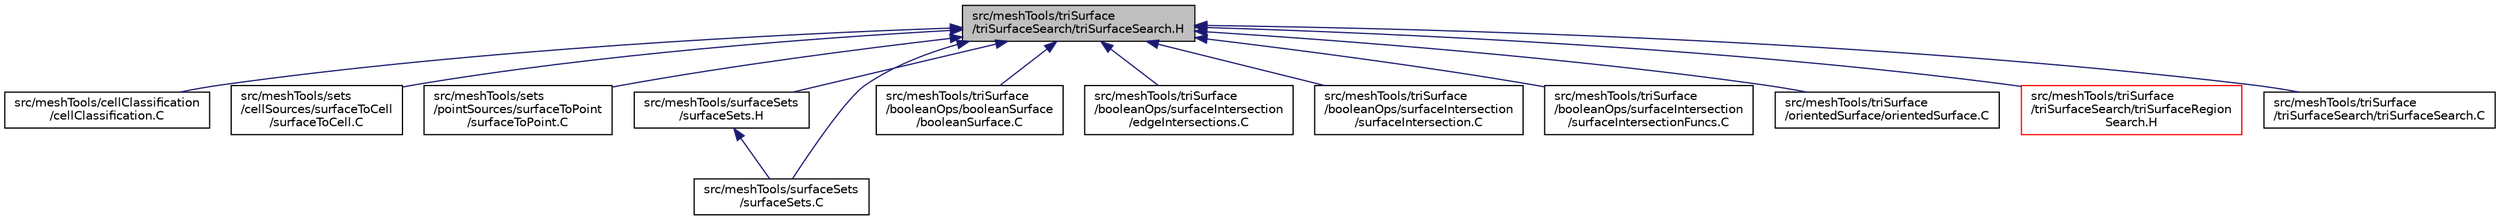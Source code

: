digraph "src/meshTools/triSurface/triSurfaceSearch/triSurfaceSearch.H"
{
  bgcolor="transparent";
  edge [fontname="Helvetica",fontsize="10",labelfontname="Helvetica",labelfontsize="10"];
  node [fontname="Helvetica",fontsize="10",shape=record];
  Node1 [label="src/meshTools/triSurface\l/triSurfaceSearch/triSurfaceSearch.H",height=0.2,width=0.4,color="black", fillcolor="grey75", style="filled", fontcolor="black"];
  Node1 -> Node2 [dir="back",color="midnightblue",fontsize="10",style="solid",fontname="Helvetica"];
  Node2 [label="src/meshTools/cellClassification\l/cellClassification.C",height=0.2,width=0.4,color="black",URL="$a07520.html"];
  Node1 -> Node3 [dir="back",color="midnightblue",fontsize="10",style="solid",fontname="Helvetica"];
  Node3 [label="src/meshTools/sets\l/cellSources/surfaceToCell\l/surfaceToCell.C",height=0.2,width=0.4,color="black",URL="$a07698.html"];
  Node1 -> Node4 [dir="back",color="midnightblue",fontsize="10",style="solid",fontname="Helvetica"];
  Node4 [label="src/meshTools/sets\l/pointSources/surfaceToPoint\l/surfaceToPoint.C",height=0.2,width=0.4,color="black",URL="$a07748.html"];
  Node1 -> Node5 [dir="back",color="midnightblue",fontsize="10",style="solid",fontname="Helvetica"];
  Node5 [label="src/meshTools/surfaceSets\l/surfaceSets.H",height=0.2,width=0.4,color="black",URL="$a07772.html"];
  Node5 -> Node6 [dir="back",color="midnightblue",fontsize="10",style="solid",fontname="Helvetica"];
  Node6 [label="src/meshTools/surfaceSets\l/surfaceSets.C",height=0.2,width=0.4,color="black",URL="$a07771.html"];
  Node1 -> Node6 [dir="back",color="midnightblue",fontsize="10",style="solid",fontname="Helvetica"];
  Node1 -> Node7 [dir="back",color="midnightblue",fontsize="10",style="solid",fontname="Helvetica"];
  Node7 [label="src/meshTools/triSurface\l/booleanOps/booleanSurface\l/booleanSurface.C",height=0.2,width=0.4,color="black",URL="$a07775.html"];
  Node1 -> Node8 [dir="back",color="midnightblue",fontsize="10",style="solid",fontname="Helvetica"];
  Node8 [label="src/meshTools/triSurface\l/booleanOps/surfaceIntersection\l/edgeIntersections.C",height=0.2,width=0.4,color="black",URL="$a07781.html"];
  Node1 -> Node9 [dir="back",color="midnightblue",fontsize="10",style="solid",fontname="Helvetica"];
  Node9 [label="src/meshTools/triSurface\l/booleanOps/surfaceIntersection\l/surfaceIntersection.C",height=0.2,width=0.4,color="black",URL="$a07783.html"];
  Node1 -> Node10 [dir="back",color="midnightblue",fontsize="10",style="solid",fontname="Helvetica"];
  Node10 [label="src/meshTools/triSurface\l/booleanOps/surfaceIntersection\l/surfaceIntersectionFuncs.C",height=0.2,width=0.4,color="black",URL="$a07785.html"];
  Node1 -> Node11 [dir="back",color="midnightblue",fontsize="10",style="solid",fontname="Helvetica"];
  Node11 [label="src/meshTools/triSurface\l/orientedSurface/orientedSurface.C",height=0.2,width=0.4,color="black",URL="$a07787.html"];
  Node1 -> Node12 [dir="back",color="midnightblue",fontsize="10",style="solid",fontname="Helvetica"];
  Node12 [label="src/meshTools/triSurface\l/triSurfaceSearch/triSurfaceRegion\lSearch.H",height=0.2,width=0.4,color="red",URL="$a07796.html"];
  Node1 -> Node13 [dir="back",color="midnightblue",fontsize="10",style="solid",fontname="Helvetica"];
  Node13 [label="src/meshTools/triSurface\l/triSurfaceSearch/triSurfaceSearch.C",height=0.2,width=0.4,color="black",URL="$a07797.html"];
}
